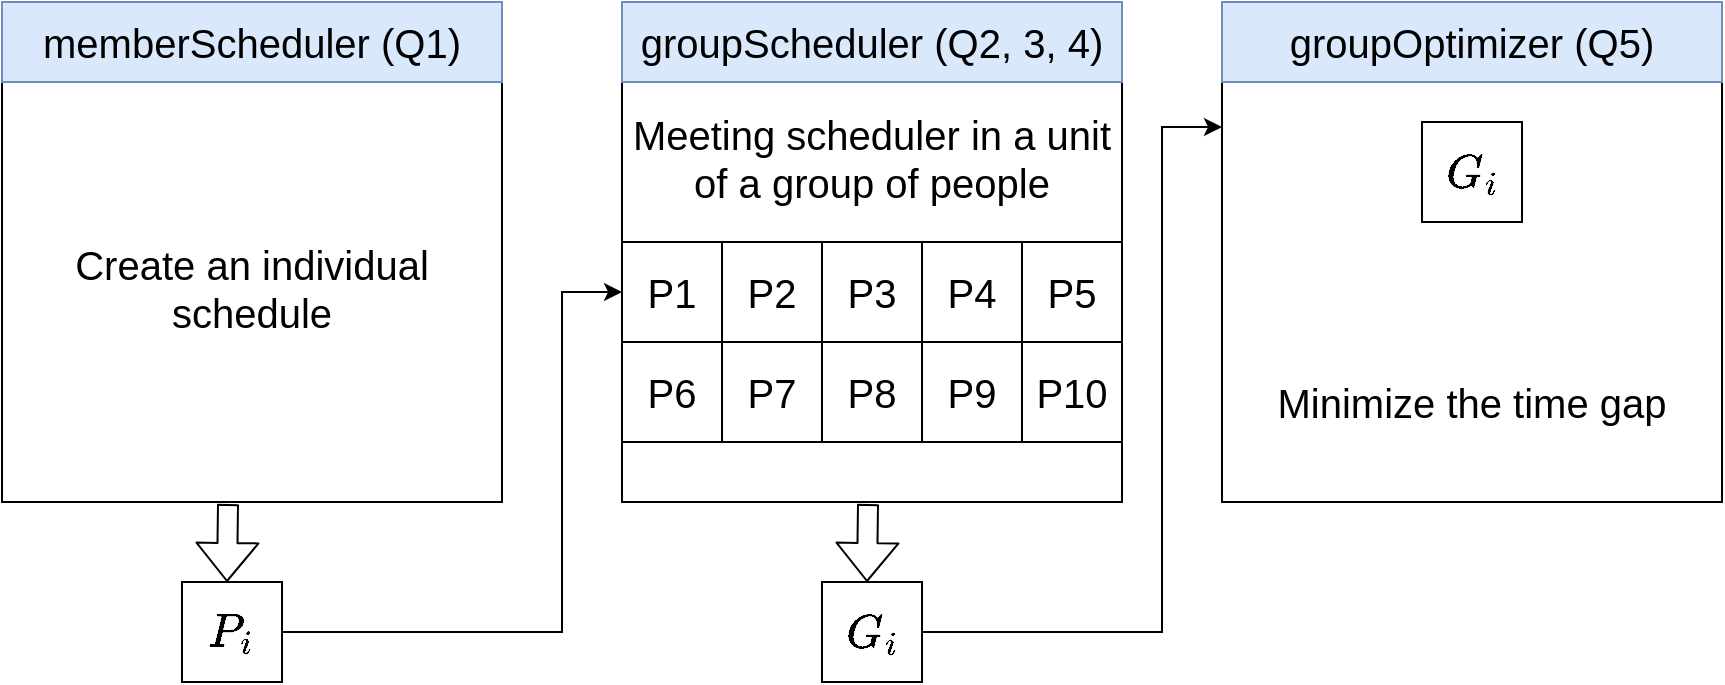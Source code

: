 <mxfile version="14.9.6" type="device"><diagram id="NZidFuzQXWyBOE3A1YM1" name="Page-1"><mxGraphModel dx="1278" dy="948" grid="1" gridSize="10" guides="1" tooltips="1" connect="1" arrows="1" fold="1" page="1" pageScale="1" pageWidth="850" pageHeight="1100" math="1" shadow="0"><root><mxCell id="0"/><mxCell id="1" parent="0"/><mxCell id="3pl-xWm-_6i5fZ4rIeV2-2" value="" style="whiteSpace=wrap;html=1;aspect=fixed;" vertex="1" parent="1"><mxGeometry x="400" y="330" width="250" height="250" as="geometry"/></mxCell><mxCell id="3pl-xWm-_6i5fZ4rIeV2-3" value="groupScheduler (Q2, 3, 4)" style="text;html=1;strokeColor=#6c8ebf;fillColor=#dae8fc;align=center;verticalAlign=middle;whiteSpace=wrap;rounded=0;fontSize=20;" vertex="1" parent="1"><mxGeometry x="400" y="330" width="250" height="40" as="geometry"/></mxCell><mxCell id="3pl-xWm-_6i5fZ4rIeV2-4" value="P1" style="whiteSpace=wrap;html=1;aspect=fixed;fontSize=20;" vertex="1" parent="1"><mxGeometry x="400" y="450" width="50" height="50" as="geometry"/></mxCell><mxCell id="3pl-xWm-_6i5fZ4rIeV2-5" value="P2" style="whiteSpace=wrap;html=1;aspect=fixed;fontSize=20;" vertex="1" parent="1"><mxGeometry x="450" y="450" width="50" height="50" as="geometry"/></mxCell><mxCell id="3pl-xWm-_6i5fZ4rIeV2-6" value="P3" style="whiteSpace=wrap;html=1;aspect=fixed;fontSize=20;" vertex="1" parent="1"><mxGeometry x="500" y="450" width="50" height="50" as="geometry"/></mxCell><mxCell id="3pl-xWm-_6i5fZ4rIeV2-7" value="P4" style="whiteSpace=wrap;html=1;aspect=fixed;fontSize=20;" vertex="1" parent="1"><mxGeometry x="550" y="450" width="50" height="50" as="geometry"/></mxCell><mxCell id="3pl-xWm-_6i5fZ4rIeV2-8" value="P5" style="whiteSpace=wrap;html=1;aspect=fixed;fontSize=20;" vertex="1" parent="1"><mxGeometry x="600" y="450" width="50" height="50" as="geometry"/></mxCell><mxCell id="3pl-xWm-_6i5fZ4rIeV2-9" value="P6" style="whiteSpace=wrap;html=1;aspect=fixed;fontSize=20;" vertex="1" parent="1"><mxGeometry x="400" y="500" width="50" height="50" as="geometry"/></mxCell><mxCell id="3pl-xWm-_6i5fZ4rIeV2-10" value="P7" style="whiteSpace=wrap;html=1;aspect=fixed;fontSize=20;" vertex="1" parent="1"><mxGeometry x="450" y="500" width="50" height="50" as="geometry"/></mxCell><mxCell id="3pl-xWm-_6i5fZ4rIeV2-11" value="P8" style="whiteSpace=wrap;html=1;aspect=fixed;fontSize=20;" vertex="1" parent="1"><mxGeometry x="500" y="500" width="50" height="50" as="geometry"/></mxCell><mxCell id="3pl-xWm-_6i5fZ4rIeV2-12" value="P9" style="whiteSpace=wrap;html=1;aspect=fixed;fontSize=20;" vertex="1" parent="1"><mxGeometry x="550" y="500" width="50" height="50" as="geometry"/></mxCell><mxCell id="3pl-xWm-_6i5fZ4rIeV2-13" value="P10" style="whiteSpace=wrap;html=1;aspect=fixed;fontSize=20;" vertex="1" parent="1"><mxGeometry x="600" y="500" width="50" height="50" as="geometry"/></mxCell><mxCell id="3pl-xWm-_6i5fZ4rIeV2-14" value="" style="whiteSpace=wrap;html=1;aspect=fixed;" vertex="1" parent="1"><mxGeometry x="90" y="330" width="250" height="250" as="geometry"/></mxCell><mxCell id="3pl-xWm-_6i5fZ4rIeV2-15" value="memberScheduler (Q1)" style="text;html=1;strokeColor=#6c8ebf;fillColor=#dae8fc;align=center;verticalAlign=middle;whiteSpace=wrap;rounded=0;fontSize=20;" vertex="1" parent="1"><mxGeometry x="90" y="330" width="250" height="40" as="geometry"/></mxCell><mxCell id="3pl-xWm-_6i5fZ4rIeV2-27" style="edgeStyle=orthogonalEdgeStyle;rounded=0;orthogonalLoop=1;jettySize=auto;html=1;entryX=0;entryY=0.5;entryDx=0;entryDy=0;fontSize=20;" edge="1" parent="1" source="3pl-xWm-_6i5fZ4rIeV2-16" target="3pl-xWm-_6i5fZ4rIeV2-4"><mxGeometry relative="1" as="geometry"><Array as="points"><mxPoint x="370" y="645"/><mxPoint x="370" y="475"/></Array></mxGeometry></mxCell><mxCell id="3pl-xWm-_6i5fZ4rIeV2-16" value="$$P_i$$" style="whiteSpace=wrap;html=1;aspect=fixed;fontSize=20;" vertex="1" parent="1"><mxGeometry x="180" y="620" width="50" height="50" as="geometry"/></mxCell><mxCell id="3pl-xWm-_6i5fZ4rIeV2-26" value="" style="shape=flexArrow;endArrow=classic;html=1;fontSize=20;entryX=0.25;entryY=0;entryDx=0;entryDy=0;exitX=0.452;exitY=1.004;exitDx=0;exitDy=0;exitPerimeter=0;" edge="1" parent="1" source="3pl-xWm-_6i5fZ4rIeV2-14"><mxGeometry width="50" height="50" relative="1" as="geometry"><mxPoint x="200" y="575" as="sourcePoint"/><mxPoint x="202.5" y="620" as="targetPoint"/></mxGeometry></mxCell><mxCell id="3pl-xWm-_6i5fZ4rIeV2-33" style="edgeStyle=orthogonalEdgeStyle;rounded=0;orthogonalLoop=1;jettySize=auto;html=1;entryX=0;entryY=0.25;entryDx=0;entryDy=0;fontSize=20;" edge="1" parent="1" source="3pl-xWm-_6i5fZ4rIeV2-28" target="3pl-xWm-_6i5fZ4rIeV2-30"><mxGeometry relative="1" as="geometry"><Array as="points"><mxPoint x="670" y="645"/><mxPoint x="670" y="392"/></Array></mxGeometry></mxCell><mxCell id="3pl-xWm-_6i5fZ4rIeV2-28" value="$$G_i$$" style="whiteSpace=wrap;html=1;aspect=fixed;fontSize=20;" vertex="1" parent="1"><mxGeometry x="500" y="620" width="50" height="50" as="geometry"/></mxCell><mxCell id="3pl-xWm-_6i5fZ4rIeV2-29" value="" style="shape=flexArrow;endArrow=classic;html=1;fontSize=20;entryX=0.25;entryY=0;entryDx=0;entryDy=0;exitX=0.452;exitY=1.004;exitDx=0;exitDy=0;exitPerimeter=0;" edge="1" parent="1"><mxGeometry width="50" height="50" relative="1" as="geometry"><mxPoint x="523" y="581" as="sourcePoint"/><mxPoint x="522.5" y="620" as="targetPoint"/></mxGeometry></mxCell><mxCell id="3pl-xWm-_6i5fZ4rIeV2-30" value="" style="whiteSpace=wrap;html=1;aspect=fixed;" vertex="1" parent="1"><mxGeometry x="700" y="330" width="250" height="250" as="geometry"/></mxCell><mxCell id="3pl-xWm-_6i5fZ4rIeV2-31" value="groupOptimizer (Q5)" style="text;html=1;strokeColor=#6c8ebf;fillColor=#dae8fc;align=center;verticalAlign=middle;whiteSpace=wrap;rounded=0;fontSize=20;" vertex="1" parent="1"><mxGeometry x="700" y="330" width="250" height="40" as="geometry"/></mxCell><mxCell id="3pl-xWm-_6i5fZ4rIeV2-32" value="$$G_i$$" style="whiteSpace=wrap;html=1;aspect=fixed;fontSize=20;" vertex="1" parent="1"><mxGeometry x="800" y="390" width="50" height="50" as="geometry"/></mxCell><mxCell id="3pl-xWm-_6i5fZ4rIeV2-34" value="Minimize the time gap" style="text;html=1;strokeColor=none;fillColor=none;align=center;verticalAlign=middle;whiteSpace=wrap;rounded=0;fontSize=20;" vertex="1" parent="1"><mxGeometry x="700" y="520" width="250" height="20" as="geometry"/></mxCell><mxCell id="3pl-xWm-_6i5fZ4rIeV2-35" value="Create an individual schedule" style="text;html=1;strokeColor=none;fillColor=none;align=center;verticalAlign=middle;whiteSpace=wrap;rounded=0;fontSize=20;" vertex="1" parent="1"><mxGeometry x="90" y="445" width="250" height="55" as="geometry"/></mxCell><mxCell id="3pl-xWm-_6i5fZ4rIeV2-36" value="Meeting scheduler in a unit of a group of people" style="text;html=1;strokeColor=none;fillColor=none;align=center;verticalAlign=middle;whiteSpace=wrap;rounded=0;fontSize=20;" vertex="1" parent="1"><mxGeometry x="400" y="380" width="250" height="55" as="geometry"/></mxCell></root></mxGraphModel></diagram></mxfile>